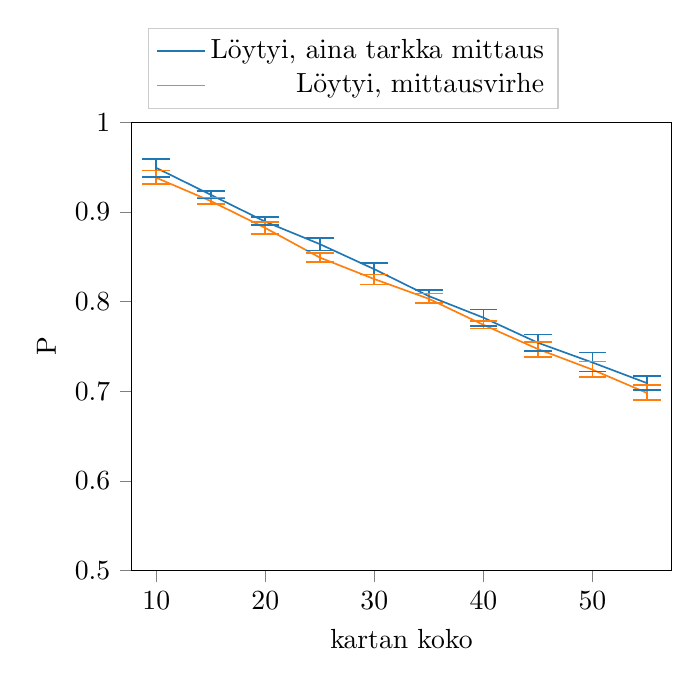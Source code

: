 % This file was created by matplotlib2tikz v0.6.14.
\begin{tikzpicture}

\definecolor{color1}{rgb}{1,0.498,0.055}
\definecolor{color2}{rgb}{0.173,0.627,0.173}
\definecolor{color0}{rgb}{0.122,0.467,0.706}

\begin{axis}[
xlabel={kartan koko},
ylabel={P},
xmin=7.75, xmax=57.25,
ymin=0.5, ymax=1,
tick align=outside,
tick pos=left,
x grid style={white!69.02!black},
y grid style={white!69.02!black}
,
legend entries={{Löytyi, aina tarkka mittaus},{Löytyi, mittausvirhe}},
legend cell align={right},
legend style={draw=white!80.0!black},
legend style={at={(0.03,1.03)},anchor=south west}
]  % replace the ending bracket
\addlegendimage{no markers, color0}
\addlegendimage{no markers, color1}%]
\path [draw=color0, semithick] (axis cs:10,0.939)
--(axis cs:10,0.959);

\path [draw=color0, semithick] (axis cs:15,0.915)
--(axis cs:15,0.923);

\path [draw=color0, semithick] (axis cs:20,0.885)
--(axis cs:20,0.894);

\path [draw=color0, semithick] (axis cs:25,0.857)
--(axis cs:25,0.871);

\path [draw=color0, semithick] (axis cs:30,0.83)
--(axis cs:30,0.843);

\path [draw=color0, semithick] (axis cs:35,0.799)
--(axis cs:35,0.813);

\path [draw=color0, semithick] (axis cs:40,0.773)
--(axis cs:40,0.791);

\path [draw=color0, semithick] (axis cs:45,0.745)
--(axis cs:45,0.763);

\path [draw=color0, semithick] (axis cs:50,0.722)
--(axis cs:50,0.743);

\path [draw=color0, semithick] (axis cs:55,0.701)
--(axis cs:55,0.717);

\path [draw=color1, semithick] (axis cs:10,0.931)
--(axis cs:10,0.946);

\path [draw=color1, semithick] (axis cs:15,0.909)
--(axis cs:15,0.916);

\path [draw=color1, semithick] (axis cs:20,0.875)
--(axis cs:20,0.889);

\path [draw=color1, semithick] (axis cs:25,0.844)
--(axis cs:25,0.854);

\path [draw=color1, semithick] (axis cs:30,0.819)
--(axis cs:30,0.83);

\path [draw=color1, semithick] (axis cs:35,0.798)
--(axis cs:35,0.809);

\path [draw=color1, semithick] (axis cs:40,0.77)
--(axis cs:40,0.778);

\path [draw=color1, semithick] (axis cs:45,0.738)
--(axis cs:45,0.755);

\path [draw=color1, semithick] (axis cs:50,0.716)
--(axis cs:50,0.733);

\path [draw=color1, semithick] (axis cs:55,0.69)
--(axis cs:55,0.707);

\path [draw=color2, semithick] (axis cs:10,0.008)
--(axis cs:10,0.011);

\path [draw=color2, semithick] (axis cs:15,0.008)
--(axis cs:15,0.011);

\path [draw=color2, semithick] (axis cs:20,0.01)
--(axis cs:20,0.012);

\path [draw=color2, semithick] (axis cs:25,0.008)
--(axis cs:25,0.011);

\path [draw=color2, semithick] (axis cs:30,0.009)
--(axis cs:30,0.011);

\path [draw=color2, semithick] (axis cs:35,0.008)
--(axis cs:35,0.011);

\path [draw=color2, semithick] (axis cs:40,0.008)
--(axis cs:40,0.01);

\path [draw=color2, semithick] (axis cs:45,0.008)
--(axis cs:45,0.011);

\path [draw=color2, semithick] (axis cs:50,0.008)
--(axis cs:50,0.011);

\path [draw=color2, semithick] (axis cs:55,0.008)
--(axis cs:55,0.01);

\addplot [semithick, color0, mark=-, mark size=5, mark options={solid}, only marks, forget plot]
table {%
10 0.939
15 0.915
20 0.885
25 0.857
30 0.83
35 0.799
40 0.773
45 0.745
50 0.722
55 0.701
};
\addplot [semithick, color0, mark=-, mark size=5, mark options={solid}, only marks, forget plot]
table {%
10 0.959
15 0.923
20 0.894
25 0.871
30 0.843
35 0.813
40 0.791
45 0.763
50 0.743
55 0.717
};
\addplot [semithick, color1, mark=-, mark size=5, mark options={solid}, only marks, forget plot]
table {%
10 0.931
15 0.909
20 0.875
25 0.844
30 0.819
35 0.798
40 0.77
45 0.738
50 0.716
55 0.69
};
\addplot [semithick, color1, mark=-, mark size=5, mark options={solid}, only marks, forget plot]
table {%
10 0.946
15 0.916
20 0.889
25 0.854
30 0.83
35 0.809
40 0.778
45 0.755
50 0.733
55 0.707
};
\addplot [semithick, color2, mark=-, mark size=5, mark options={solid}, only marks, forget plot]
table {%
10 0.008
15 0.008
20 0.01
25 0.008
30 0.009
35 0.008
40 0.008
45 0.008
50 0.008
55 0.008
};
\addplot [semithick, color2, mark=-, mark size=5, mark options={solid}, only marks, forget plot]
table {%
10 0.011
15 0.011
20 0.012
25 0.011
30 0.011
35 0.011
40 0.01
45 0.011
50 0.011
55 0.01
};
\addplot [semithick, color0, forget plot]
table {%
10 0.949
15 0.919
20 0.889
25 0.864
30 0.836
35 0.806
40 0.782
45 0.754
50 0.732
55 0.709
};
\addplot [semithick, color1, forget plot]
table {%
10 0.938
15 0.912
20 0.882
25 0.849
30 0.825
35 0.803
40 0.774
45 0.747
50 0.724
55 0.698
};
\addplot [semithick, color2, forget plot]
table {%
10 0.009
15 0.01
20 0.011
25 0.009
30 0.01
35 0.009
40 0.009
45 0.01
50 0.01
55 0.009
};
\end{axis}

\end{tikzpicture}